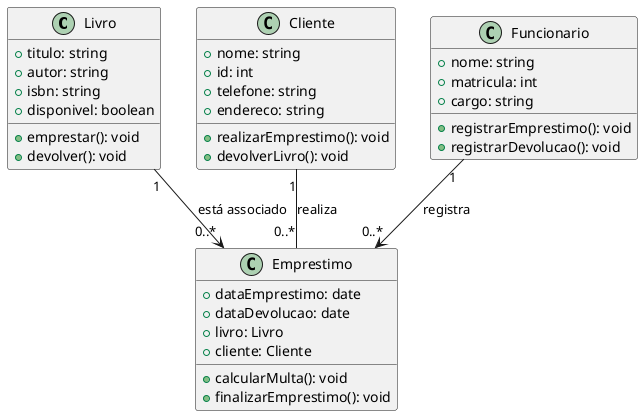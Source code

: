 @startuml Diagrama de Classe - Biblioteca

class Livro {
    + titulo: string
    + autor: string
    + isbn: string
    + disponivel: boolean
    + emprestar(): void
    + devolver(): void
}

class Cliente {
    + nome: string
    + id: int
    + telefone: string
    + endereco: string
    + realizarEmprestimo(): void
    + devolverLivro(): void
}

class Emprestimo {
    + dataEmprestimo: date
    + dataDevolucao: date
    + livro: Livro
    + cliente: Cliente
    + calcularMulta(): void
    + finalizarEmprestimo(): void
}

class Funcionario {
    + nome: string
    + matricula: int
    + cargo: string
    + registrarEmprestimo(): void
    + registrarDevolucao(): void
}

' Relacionamentos
Cliente "1" -- "0..*" Emprestimo : realiza
Livro "1" --> "0..*" Emprestimo : está associado
Funcionario "1" --> "0..*" Emprestimo : registra

@enduml
